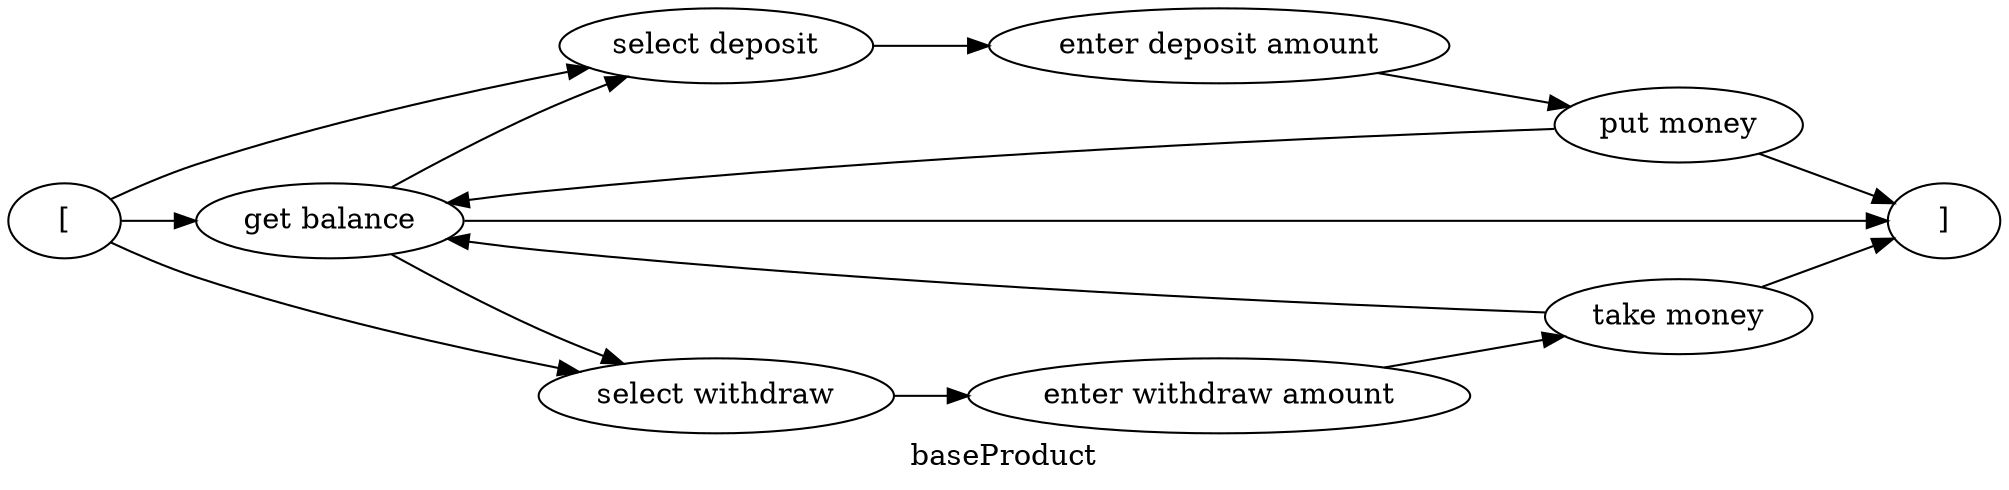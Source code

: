 digraph G {
rankdir = LR
label = "baseProduct";
esg0_vertex2 -> esg0_vertex1;
esg0_vertex0 -> esg0_vertex2;
esg0_vertex2 -> esg0_vertex3;
esg0_vertex0 -> esg0_vertex3;
esg0_vertex3 -> esg0_vertex4;
esg0_vertex4 -> esg0_vertex5;
esg0_vertex5 -> esg0_vertex1;
esg0_vertex5 -> esg0_vertex2;
esg0_vertex2 -> esg0_vertex6;
esg0_vertex0 -> esg0_vertex6;
esg0_vertex6 -> esg0_vertex7;
esg0_vertex7 -> esg0_vertex8;
esg0_vertex8 -> esg0_vertex1;
esg0_vertex8 -> esg0_vertex2;
esg0_vertex2 [label = "get balance"]
esg0_vertex1 [label = "]"]
esg0_vertex0 [label = "["]
esg0_vertex3 [label = "select deposit"]
esg0_vertex4 [label = "enter deposit amount"]
esg0_vertex5 [label = "put money"]
esg0_vertex6 [label = "select withdraw"]
esg0_vertex7 [label = "enter withdraw amount"]
esg0_vertex8 [label = "take money"]
}
